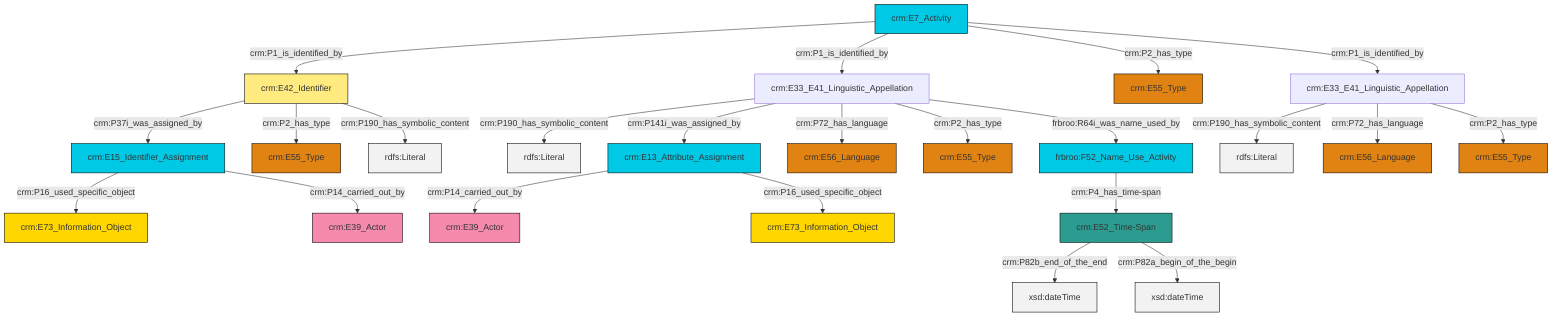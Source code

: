 graph TD
classDef Literal fill:#f2f2f2,stroke:#000000;
classDef CRM_Entity fill:#FFFFFF,stroke:#000000;
classDef Temporal_Entity fill:#00C9E6, stroke:#000000;
classDef Type fill:#E18312, stroke:#000000;
classDef Time-Span fill:#2C9C91, stroke:#000000;
classDef Appellation fill:#FFEB7F, stroke:#000000;
classDef Place fill:#008836, stroke:#000000;
classDef Persistent_Item fill:#B266B2, stroke:#000000;
classDef Conceptual_Object fill:#FFD700, stroke:#000000;
classDef Physical_Thing fill:#D2B48C, stroke:#000000;
classDef Actor fill:#f58aad, stroke:#000000;
classDef PC_Classes fill:#4ce600, stroke:#000000;
classDef Multi fill:#cccccc,stroke:#000000;

2["crm:E33_E41_Linguistic_Appellation"]:::Default -->|crm:P190_has_symbolic_content| 3[rdfs:Literal]:::Literal
6["crm:E15_Identifier_Assignment"]:::Temporal_Entity -->|crm:P16_used_specific_object| 7["crm:E73_Information_Object"]:::Conceptual_Object
8["crm:E13_Attribute_Assignment"]:::Temporal_Entity -->|crm:P14_carried_out_by| 10["crm:E39_Actor"]:::Actor
14["crm:E33_E41_Linguistic_Appellation"]:::Default -->|crm:P190_has_symbolic_content| 15[rdfs:Literal]:::Literal
20["crm:E7_Activity"]:::Temporal_Entity -->|crm:P1_is_identified_by| 21["crm:E42_Identifier"]:::Appellation
2["crm:E33_E41_Linguistic_Appellation"]:::Default -->|crm:P141i_was_assigned_by| 8["crm:E13_Attribute_Assignment"]:::Temporal_Entity
20["crm:E7_Activity"]:::Temporal_Entity -->|crm:P1_is_identified_by| 2["crm:E33_E41_Linguistic_Appellation"]:::Default
2["crm:E33_E41_Linguistic_Appellation"]:::Default -->|crm:P72_has_language| 23["crm:E56_Language"]:::Type
21["crm:E42_Identifier"]:::Appellation -->|crm:P37i_was_assigned_by| 6["crm:E15_Identifier_Assignment"]:::Temporal_Entity
24["crm:E52_Time-Span"]:::Time-Span -->|crm:P82b_end_of_the_end| 25[xsd:dateTime]:::Literal
26["frbroo:F52_Name_Use_Activity"]:::Temporal_Entity -->|crm:P4_has_time-span| 24["crm:E52_Time-Span"]:::Time-Span
2["crm:E33_E41_Linguistic_Appellation"]:::Default -->|crm:P2_has_type| 16["crm:E55_Type"]:::Type
24["crm:E52_Time-Span"]:::Time-Span -->|crm:P82a_begin_of_the_begin| 29[xsd:dateTime]:::Literal
21["crm:E42_Identifier"]:::Appellation -->|crm:P2_has_type| 0["crm:E55_Type"]:::Type
14["crm:E33_E41_Linguistic_Appellation"]:::Default -->|crm:P72_has_language| 4["crm:E56_Language"]:::Type
21["crm:E42_Identifier"]:::Appellation -->|crm:P190_has_symbolic_content| 36[rdfs:Literal]:::Literal
14["crm:E33_E41_Linguistic_Appellation"]:::Default -->|crm:P2_has_type| 12["crm:E55_Type"]:::Type
20["crm:E7_Activity"]:::Temporal_Entity -->|crm:P2_has_type| 34["crm:E55_Type"]:::Type
20["crm:E7_Activity"]:::Temporal_Entity -->|crm:P1_is_identified_by| 14["crm:E33_E41_Linguistic_Appellation"]:::Default
6["crm:E15_Identifier_Assignment"]:::Temporal_Entity -->|crm:P14_carried_out_by| 27["crm:E39_Actor"]:::Actor
2["crm:E33_E41_Linguistic_Appellation"]:::Default -->|frbroo:R64i_was_name_used_by| 26["frbroo:F52_Name_Use_Activity"]:::Temporal_Entity
8["crm:E13_Attribute_Assignment"]:::Temporal_Entity -->|crm:P16_used_specific_object| 18["crm:E73_Information_Object"]:::Conceptual_Object